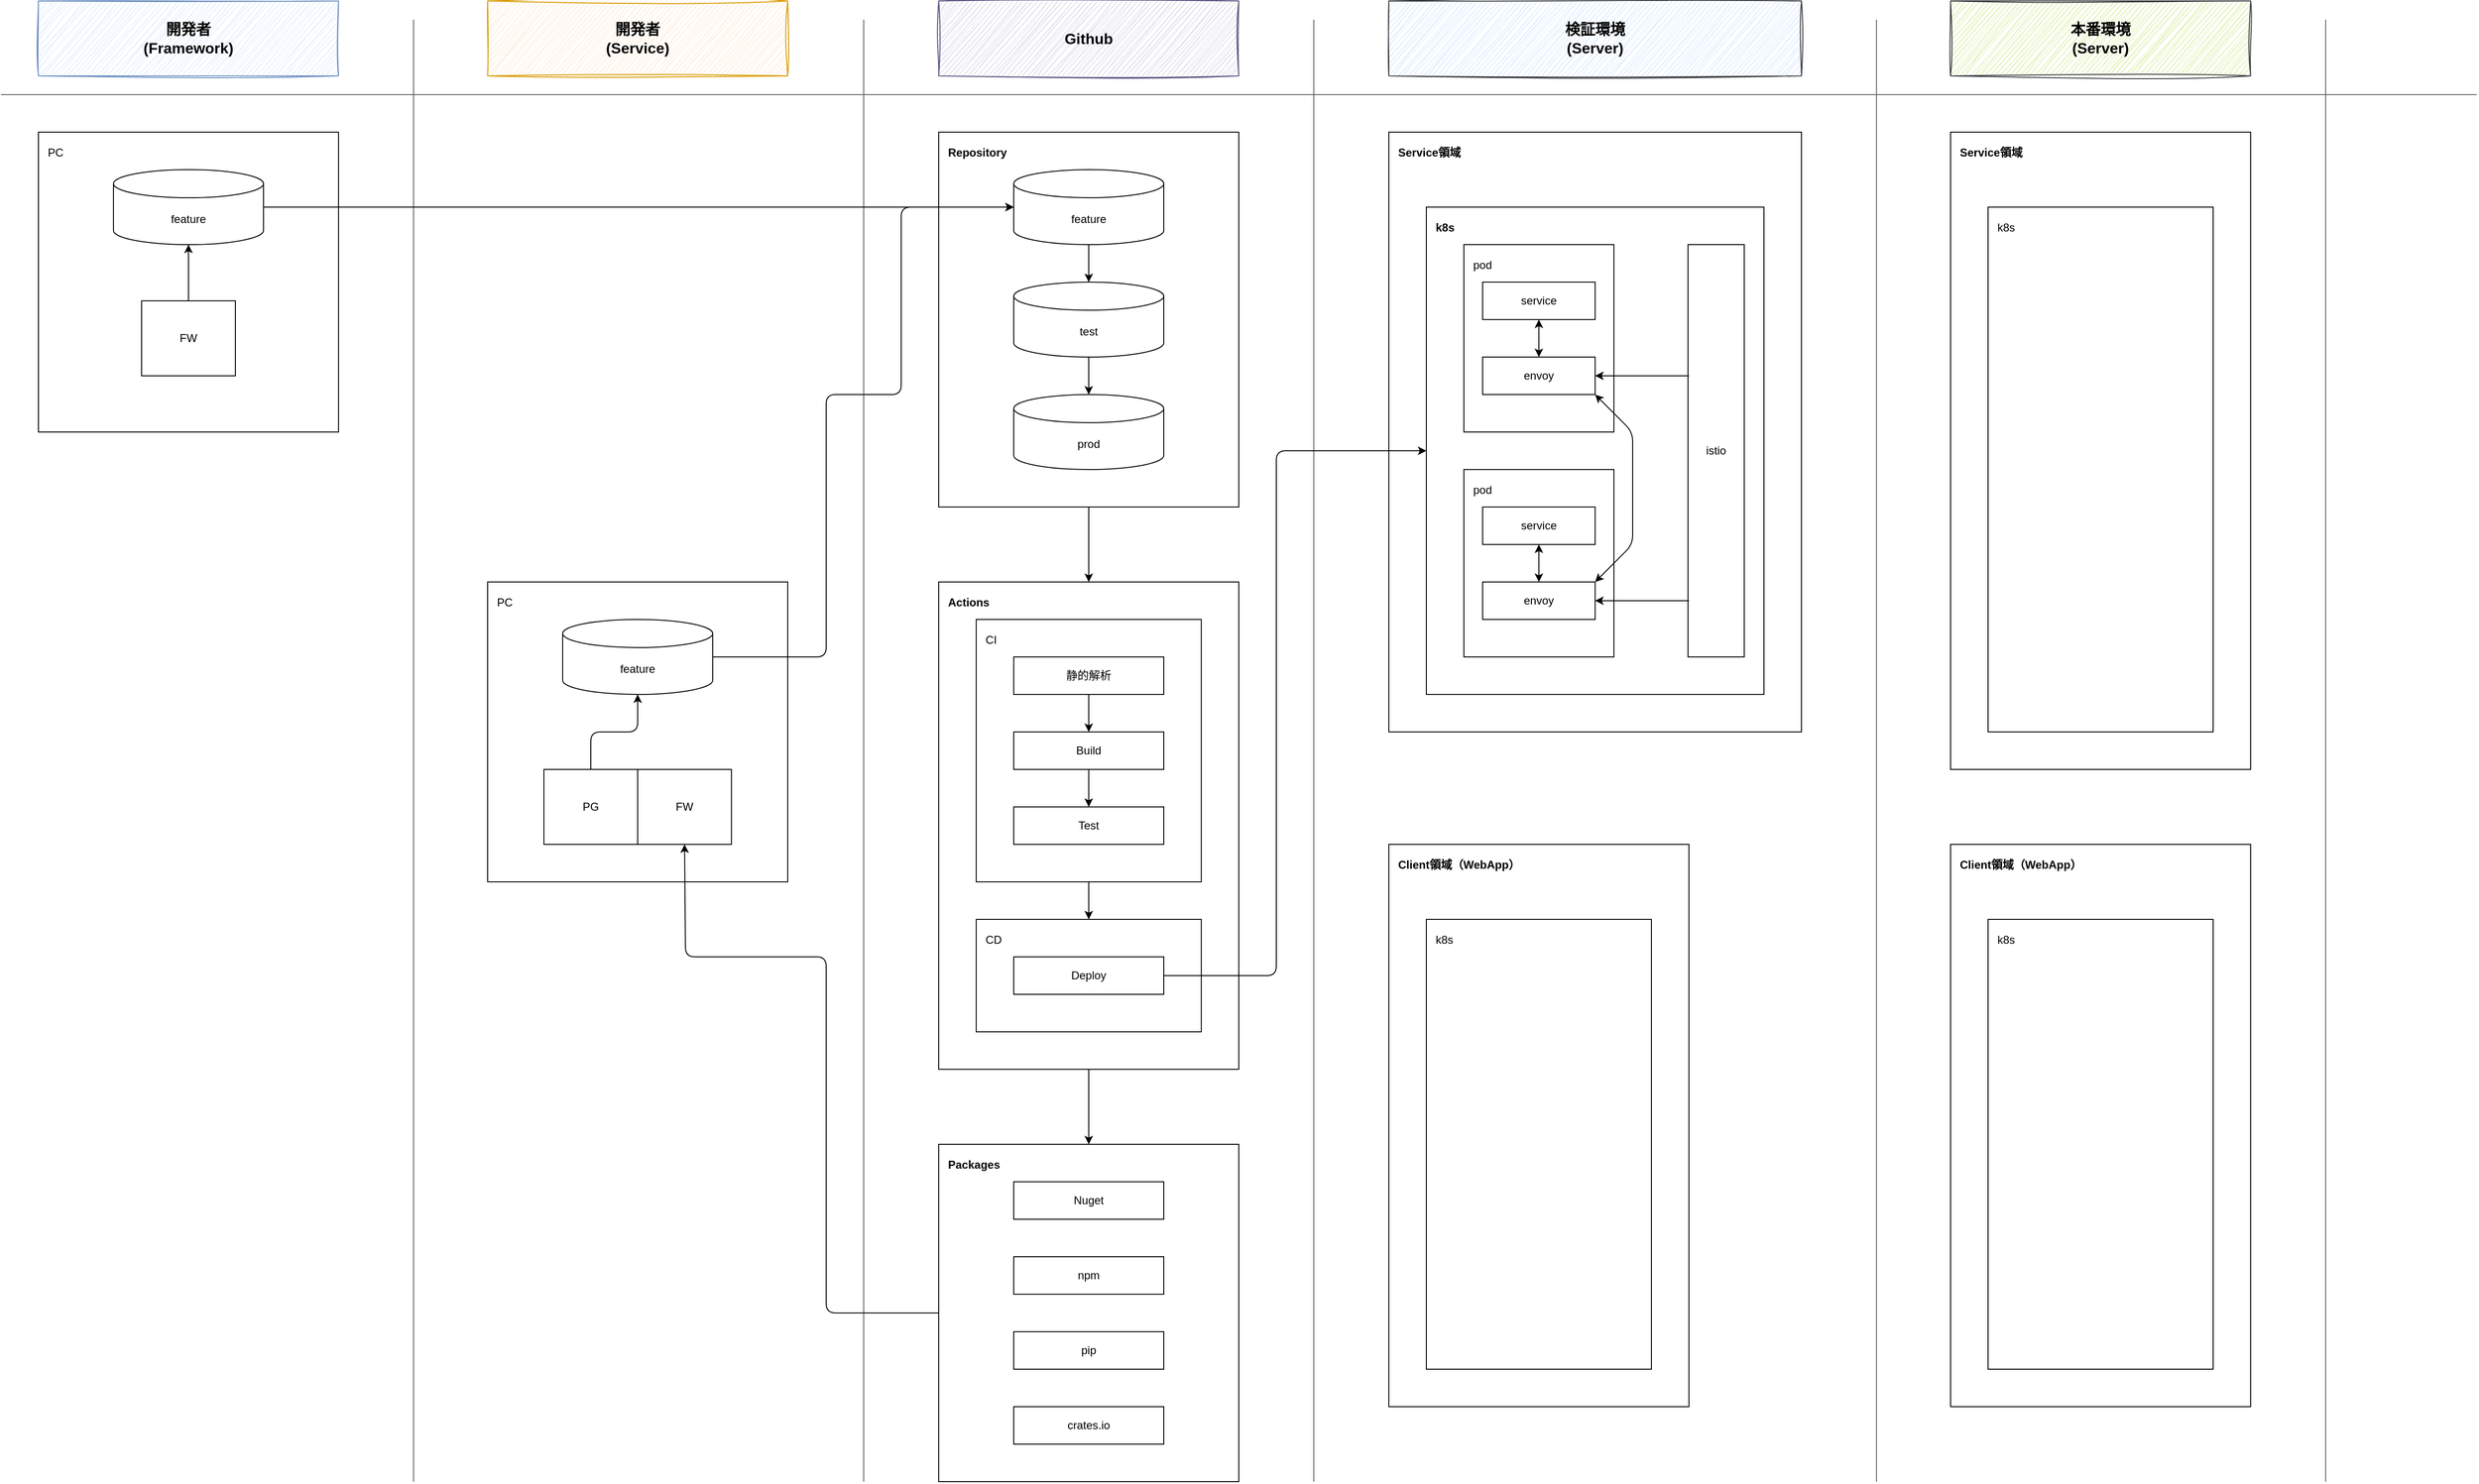 <mxfile>
    <diagram id="om_oi36MF1jIUzn6utDR" name="ページ1">
        <mxGraphModel dx="3760" dy="1361" grid="1" gridSize="10" guides="1" tooltips="1" connect="1" arrows="1" fold="1" page="1" pageScale="1" pageWidth="1200" pageHeight="900" background="#ffffff" math="0" shadow="0">
            <root>
                <mxCell id="0"/>
                <mxCell id="1" parent="0"/>
                <mxCell id="342" value="PC" style="rounded=0;whiteSpace=wrap;html=1;align=left;verticalAlign=top;spacing=10;fillColor=none;" vertex="1" parent="1">
                    <mxGeometry x="39" y="640" width="320" height="320" as="geometry"/>
                </mxCell>
                <mxCell id="140" value="pod" style="rounded=0;whiteSpace=wrap;html=1;align=left;verticalAlign=top;spacing=10;fillColor=none;" parent="1" vertex="1">
                    <mxGeometry x="1080" y="280" width="160" height="200" as="geometry"/>
                </mxCell>
                <mxCell id="80" value="" style="endArrow=none;html=1;fontColor=#CCCCCC;strokeColor=#666666;" parent="1" edge="1">
                    <mxGeometry width="50" height="50" relative="1" as="geometry">
                        <mxPoint x="-480" y="120" as="sourcePoint"/>
                        <mxPoint x="2160" y="120" as="targetPoint"/>
                    </mxGeometry>
                </mxCell>
                <mxCell id="81" value="" style="endArrow=none;html=1;fontColor=#CCCCCC;strokeColor=#666666;" parent="1" edge="1">
                    <mxGeometry width="50" height="50" relative="1" as="geometry">
                        <mxPoint x="440" y="40" as="sourcePoint"/>
                        <mxPoint x="440" y="1600" as="targetPoint"/>
                    </mxGeometry>
                </mxCell>
                <mxCell id="82" value="" style="endArrow=none;html=1;fontColor=#CCCCCC;strokeColor=#666666;" parent="1" edge="1">
                    <mxGeometry width="50" height="50" relative="1" as="geometry">
                        <mxPoint x="920" y="40" as="sourcePoint"/>
                        <mxPoint x="920" y="1600" as="targetPoint"/>
                    </mxGeometry>
                </mxCell>
                <mxCell id="83" value="Github" style="rounded=0;whiteSpace=wrap;html=1;fontStyle=1;labelBackgroundColor=none;sketch=1;curveFitting=1;jiggle=2;fillColor=#d0cee2;strokeColor=#56517e;fontSize=16;" parent="1" vertex="1">
                    <mxGeometry x="520" y="20" width="320" height="80" as="geometry"/>
                </mxCell>
                <mxCell id="84" value="Repository" style="rounded=0;whiteSpace=wrap;html=1;align=left;verticalAlign=top;spacing=10;fillColor=none;fontStyle=1" parent="1" vertex="1">
                    <mxGeometry x="520" y="160" width="320" height="400" as="geometry"/>
                </mxCell>
                <mxCell id="85" value="feature" style="shape=cylinder3;whiteSpace=wrap;html=1;boundedLbl=1;backgroundOutline=1;size=15;" parent="1" vertex="1">
                    <mxGeometry x="600" y="200" width="160" height="80" as="geometry"/>
                </mxCell>
                <mxCell id="86" value="test" style="shape=cylinder3;whiteSpace=wrap;html=1;boundedLbl=1;backgroundOutline=1;size=15;" parent="1" vertex="1">
                    <mxGeometry x="600" y="320" width="160" height="80" as="geometry"/>
                </mxCell>
                <mxCell id="87" value="prod" style="shape=cylinder3;whiteSpace=wrap;html=1;boundedLbl=1;backgroundOutline=1;size=15;" parent="1" vertex="1">
                    <mxGeometry x="600" y="440" width="160" height="80" as="geometry"/>
                </mxCell>
                <mxCell id="88" value="Actions" style="rounded=0;whiteSpace=wrap;html=1;fillColor=none;align=left;verticalAlign=top;spacing=10;fontStyle=1" parent="1" vertex="1">
                    <mxGeometry x="520" y="640" width="320" height="520" as="geometry"/>
                </mxCell>
                <mxCell id="89" value="CI" style="rounded=0;whiteSpace=wrap;html=1;verticalAlign=top;align=left;spacing=10;fillColor=none;" parent="1" vertex="1">
                    <mxGeometry x="560" y="680" width="240" height="280" as="geometry"/>
                </mxCell>
                <mxCell id="91" value="CD" style="rounded=0;whiteSpace=wrap;html=1;verticalAlign=top;align=left;spacing=10;fillColor=none;" parent="1" vertex="1">
                    <mxGeometry x="560" y="1000" width="240" height="120" as="geometry"/>
                </mxCell>
                <mxCell id="93" value="静的解析" style="rounded=0;whiteSpace=wrap;html=1;" parent="1" vertex="1">
                    <mxGeometry x="600" y="720" width="160" height="40" as="geometry"/>
                </mxCell>
                <mxCell id="94" value="Build" style="rounded=0;whiteSpace=wrap;html=1;" parent="1" vertex="1">
                    <mxGeometry x="600" y="800" width="160" height="40" as="geometry"/>
                </mxCell>
                <mxCell id="95" value="Test" style="rounded=0;whiteSpace=wrap;html=1;" parent="1" vertex="1">
                    <mxGeometry x="600" y="880" width="160" height="40" as="geometry"/>
                </mxCell>
                <mxCell id="96" value="Deploy" style="rounded=0;whiteSpace=wrap;html=1;" parent="1" vertex="1">
                    <mxGeometry x="600" y="1040" width="160" height="40" as="geometry"/>
                </mxCell>
                <mxCell id="97" value="" style="endArrow=classic;html=1;entryX=0.5;entryY=0;entryDx=0;entryDy=0;entryPerimeter=0;exitX=0.5;exitY=1;exitDx=0;exitDy=0;exitPerimeter=0;" parent="1" source="85" target="86" edge="1">
                    <mxGeometry width="50" height="50" relative="1" as="geometry">
                        <mxPoint x="990" y="530" as="sourcePoint"/>
                        <mxPoint x="1040" y="480" as="targetPoint"/>
                    </mxGeometry>
                </mxCell>
                <mxCell id="98" value="" style="endArrow=classic;html=1;entryX=0.5;entryY=0;entryDx=0;entryDy=0;entryPerimeter=0;exitX=0.5;exitY=1;exitDx=0;exitDy=0;exitPerimeter=0;" parent="1" source="86" target="87" edge="1">
                    <mxGeometry width="50" height="50" relative="1" as="geometry">
                        <mxPoint x="1040" y="710" as="sourcePoint"/>
                        <mxPoint x="1090" y="660" as="targetPoint"/>
                    </mxGeometry>
                </mxCell>
                <mxCell id="99" value="" style="endArrow=classic;html=1;exitX=0.5;exitY=1;exitDx=0;exitDy=0;entryX=0.5;entryY=0;entryDx=0;entryDy=0;" parent="1" source="84" target="88" edge="1">
                    <mxGeometry width="50" height="50" relative="1" as="geometry">
                        <mxPoint x="1040" y="710" as="sourcePoint"/>
                        <mxPoint x="1090" y="660" as="targetPoint"/>
                    </mxGeometry>
                </mxCell>
                <mxCell id="100" value="" style="endArrow=classic;html=1;exitX=0.5;exitY=1;exitDx=0;exitDy=0;entryX=0.5;entryY=0;entryDx=0;entryDy=0;" parent="1" source="93" target="94" edge="1">
                    <mxGeometry width="50" height="50" relative="1" as="geometry">
                        <mxPoint x="1040" y="710" as="sourcePoint"/>
                        <mxPoint x="1090" y="660" as="targetPoint"/>
                    </mxGeometry>
                </mxCell>
                <mxCell id="101" value="" style="endArrow=classic;html=1;exitX=0.5;exitY=1;exitDx=0;exitDy=0;entryX=0.5;entryY=0;entryDx=0;entryDy=0;" parent="1" source="94" target="95" edge="1">
                    <mxGeometry width="50" height="50" relative="1" as="geometry">
                        <mxPoint x="1040" y="710" as="sourcePoint"/>
                        <mxPoint x="1090" y="660" as="targetPoint"/>
                    </mxGeometry>
                </mxCell>
                <mxCell id="102" value="" style="endArrow=classic;html=1;entryX=0.5;entryY=0;entryDx=0;entryDy=0;exitX=0.5;exitY=1;exitDx=0;exitDy=0;" parent="1" source="89" target="91" edge="1">
                    <mxGeometry width="50" height="50" relative="1" as="geometry">
                        <mxPoint x="1040" y="710" as="sourcePoint"/>
                        <mxPoint x="1090" y="660" as="targetPoint"/>
                    </mxGeometry>
                </mxCell>
                <mxCell id="103" value="Packages" style="rounded=0;whiteSpace=wrap;html=1;fillColor=none;align=left;verticalAlign=top;spacing=10;fontStyle=1" parent="1" vertex="1">
                    <mxGeometry x="520" y="1240" width="320" height="360" as="geometry"/>
                </mxCell>
                <mxCell id="104" value="Nuget" style="rounded=0;whiteSpace=wrap;html=1;" parent="1" vertex="1">
                    <mxGeometry x="600" y="1280" width="160" height="40" as="geometry"/>
                </mxCell>
                <mxCell id="105" value="npm" style="rounded=0;whiteSpace=wrap;html=1;" parent="1" vertex="1">
                    <mxGeometry x="600" y="1360" width="160" height="40" as="geometry"/>
                </mxCell>
                <mxCell id="106" value="pip" style="rounded=0;whiteSpace=wrap;html=1;" parent="1" vertex="1">
                    <mxGeometry x="600" y="1440" width="160" height="40" as="geometry"/>
                </mxCell>
                <mxCell id="107" value="" style="endArrow=classic;html=1;exitX=0.5;exitY=1;exitDx=0;exitDy=0;entryX=0.5;entryY=0;entryDx=0;entryDy=0;" parent="1" source="88" target="103" edge="1">
                    <mxGeometry width="50" height="50" relative="1" as="geometry">
                        <mxPoint x="1040" y="820" as="sourcePoint"/>
                        <mxPoint x="750" y="1220" as="targetPoint"/>
                    </mxGeometry>
                </mxCell>
                <mxCell id="108" value="検証環境&lt;div&gt;(Server)&lt;/div&gt;" style="rounded=0;whiteSpace=wrap;html=1;fontStyle=1;fillColor=#cce5ff;strokeColor=#36393d;sketch=1;curveFitting=1;jiggle=2;fontSize=16;" parent="1" vertex="1">
                    <mxGeometry x="1000" y="20" width="440" height="80" as="geometry"/>
                </mxCell>
                <mxCell id="109" value="" style="endArrow=none;html=1;fontColor=#CCCCCC;strokeColor=#666666;" parent="1" edge="1">
                    <mxGeometry width="50" height="50" relative="1" as="geometry">
                        <mxPoint x="1520" y="40" as="sourcePoint"/>
                        <mxPoint x="1520" y="1600" as="targetPoint"/>
                    </mxGeometry>
                </mxCell>
                <mxCell id="110" value="本番環境&lt;div&gt;(Server)&lt;/div&gt;" style="rounded=0;whiteSpace=wrap;html=1;fontStyle=1;fillColor=#cdeb8b;strokeColor=#36393d;sketch=1;curveFitting=1;jiggle=2;fontSize=16;" parent="1" vertex="1">
                    <mxGeometry x="1599" y="20" width="320" height="80" as="geometry"/>
                </mxCell>
                <mxCell id="111" value="開発者&lt;div&gt;(Service)&lt;/div&gt;" style="rounded=0;whiteSpace=wrap;html=1;fontStyle=1;fillColor=#ffe6cc;strokeColor=#d79b00;sketch=1;curveFitting=1;jiggle=2;fontSize=16;" parent="1" vertex="1">
                    <mxGeometry x="39" y="20" width="320" height="80" as="geometry"/>
                </mxCell>
                <mxCell id="112" value="開発者&lt;div&gt;(Framework)&lt;/div&gt;" style="rounded=0;whiteSpace=wrap;html=1;fontStyle=1;fillColor=#dae8fc;strokeColor=#6c8ebf;gradientColor=none;sketch=1;curveFitting=1;jiggle=2;fontSize=16;" parent="1" vertex="1">
                    <mxGeometry x="-440" y="20" width="320" height="80" as="geometry"/>
                </mxCell>
                <mxCell id="113" value="" style="endArrow=none;html=1;fontColor=#CCCCCC;strokeColor=#666666;" parent="1" edge="1">
                    <mxGeometry width="50" height="50" relative="1" as="geometry">
                        <mxPoint x="-40" y="40" as="sourcePoint"/>
                        <mxPoint x="-40" y="1600" as="targetPoint"/>
                    </mxGeometry>
                </mxCell>
                <mxCell id="114" value="Service領域" style="rounded=0;whiteSpace=wrap;html=1;align=left;verticalAlign=top;spacing=10;fillColor=none;fontStyle=1" parent="1" vertex="1">
                    <mxGeometry x="1000" y="160" width="440" height="640" as="geometry"/>
                </mxCell>
                <mxCell id="115" value="Client領域（WebApp）" style="rounded=0;whiteSpace=wrap;html=1;align=left;verticalAlign=top;spacing=10;fillColor=none;fontStyle=1" parent="1" vertex="1">
                    <mxGeometry x="1000" y="920" width="320" height="600" as="geometry"/>
                </mxCell>
                <mxCell id="116" value="Service領域" style="rounded=0;whiteSpace=wrap;html=1;align=left;verticalAlign=top;spacing=10;fillColor=none;fontStyle=1" parent="1" vertex="1">
                    <mxGeometry x="1599" y="160" width="320" height="680" as="geometry"/>
                </mxCell>
                <mxCell id="117" value="Client領域（WebApp）" style="rounded=0;whiteSpace=wrap;html=1;align=left;verticalAlign=top;spacing=10;fillColor=none;fontStyle=1" parent="1" vertex="1">
                    <mxGeometry x="1599" y="920" width="320" height="600" as="geometry"/>
                </mxCell>
                <mxCell id="118" value="k8s" style="rounded=0;whiteSpace=wrap;html=1;align=left;verticalAlign=top;spacing=10;fillColor=none;fontStyle=1" parent="1" vertex="1">
                    <mxGeometry x="1040" y="240" width="360" height="520" as="geometry"/>
                </mxCell>
                <mxCell id="119" value="k8s" style="rounded=0;whiteSpace=wrap;html=1;align=left;verticalAlign=top;spacing=10;fillColor=none;" parent="1" vertex="1">
                    <mxGeometry x="1639" y="240" width="240" height="560" as="geometry"/>
                </mxCell>
                <mxCell id="120" value="k8s" style="rounded=0;whiteSpace=wrap;html=1;align=left;verticalAlign=top;spacing=10;fillColor=none;" parent="1" vertex="1">
                    <mxGeometry x="1040" y="1000" width="240" height="480" as="geometry"/>
                </mxCell>
                <mxCell id="121" value="k8s" style="rounded=0;whiteSpace=wrap;html=1;align=left;verticalAlign=top;spacing=10;fillColor=none;" parent="1" vertex="1">
                    <mxGeometry x="1639" y="1000" width="240" height="480" as="geometry"/>
                </mxCell>
                <mxCell id="122" value="" style="endArrow=none;html=1;fontColor=#CCCCCC;strokeColor=#666666;" parent="1" edge="1">
                    <mxGeometry width="50" height="50" relative="1" as="geometry">
                        <mxPoint x="1999" y="40" as="sourcePoint"/>
                        <mxPoint x="1999" y="1600" as="targetPoint"/>
                    </mxGeometry>
                </mxCell>
                <mxCell id="125" value="istio" style="rounded=0;whiteSpace=wrap;html=1;align=center;verticalAlign=middle;spacing=10;fillColor=none;" parent="1" vertex="1">
                    <mxGeometry x="1319" y="280" width="60" height="440" as="geometry"/>
                </mxCell>
                <mxCell id="132" value="service" style="rounded=0;whiteSpace=wrap;html=1;" parent="1" vertex="1">
                    <mxGeometry x="1100" y="320" width="120" height="40" as="geometry"/>
                </mxCell>
                <mxCell id="133" value="envoy" style="rounded=0;whiteSpace=wrap;html=1;" parent="1" vertex="1">
                    <mxGeometry x="1100" y="400" width="120" height="40" as="geometry"/>
                </mxCell>
                <mxCell id="139" value="crates.io" style="rounded=0;whiteSpace=wrap;html=1;" parent="1" vertex="1">
                    <mxGeometry x="600" y="1520" width="160" height="40" as="geometry"/>
                </mxCell>
                <mxCell id="141" value="pod" style="rounded=0;whiteSpace=wrap;html=1;align=left;verticalAlign=top;spacing=10;fillColor=none;" parent="1" vertex="1">
                    <mxGeometry x="1080" y="520" width="160" height="200" as="geometry"/>
                </mxCell>
                <mxCell id="142" value="service" style="rounded=0;whiteSpace=wrap;html=1;" parent="1" vertex="1">
                    <mxGeometry x="1100" y="560" width="120" height="40" as="geometry"/>
                </mxCell>
                <mxCell id="143" value="envoy" style="rounded=0;whiteSpace=wrap;html=1;" parent="1" vertex="1">
                    <mxGeometry x="1100" y="640" width="120" height="40" as="geometry"/>
                </mxCell>
                <mxCell id="148" value="" style="endArrow=classic;html=1;entryX=0;entryY=0.5;entryDx=0;entryDy=0;exitX=1;exitY=0.5;exitDx=0;exitDy=0;" parent="1" source="96" target="118" edge="1">
                    <mxGeometry width="50" height="50" relative="1" as="geometry">
                        <mxPoint x="690" y="810" as="sourcePoint"/>
                        <mxPoint x="740" y="760" as="targetPoint"/>
                        <Array as="points">
                            <mxPoint x="880" y="1060"/>
                            <mxPoint x="880" y="500"/>
                        </Array>
                    </mxGeometry>
                </mxCell>
                <mxCell id="149" value="" style="endArrow=classic;startArrow=classic;html=1;entryX=0.5;entryY=1;entryDx=0;entryDy=0;exitX=0.5;exitY=0;exitDx=0;exitDy=0;" parent="1" source="133" target="132" edge="1">
                    <mxGeometry width="50" height="50" relative="1" as="geometry">
                        <mxPoint x="770" y="700" as="sourcePoint"/>
                        <mxPoint x="820" y="650" as="targetPoint"/>
                    </mxGeometry>
                </mxCell>
                <mxCell id="150" value="" style="endArrow=classic;startArrow=classic;html=1;entryX=0.5;entryY=1;entryDx=0;entryDy=0;exitX=0.5;exitY=0;exitDx=0;exitDy=0;" parent="1" source="143" target="142" edge="1">
                    <mxGeometry width="50" height="50" relative="1" as="geometry">
                        <mxPoint x="770" y="700" as="sourcePoint"/>
                        <mxPoint x="820" y="650" as="targetPoint"/>
                    </mxGeometry>
                </mxCell>
                <mxCell id="152" value="" style="endArrow=classic;html=1;entryX=1;entryY=0.5;entryDx=0;entryDy=0;" parent="1" edge="1" target="133">
                    <mxGeometry width="50" height="50" relative="1" as="geometry">
                        <mxPoint x="1320" y="420" as="sourcePoint"/>
                        <mxPoint x="1320" y="660" as="targetPoint"/>
                    </mxGeometry>
                </mxCell>
                <mxCell id="153" value="" style="endArrow=classic;startArrow=classic;html=1;entryX=1;entryY=1;entryDx=0;entryDy=0;exitX=1;exitY=0;exitDx=0;exitDy=0;" parent="1" source="143" target="133" edge="1">
                    <mxGeometry width="50" height="50" relative="1" as="geometry">
                        <mxPoint x="830" y="520" as="sourcePoint"/>
                        <mxPoint x="880" y="470" as="targetPoint"/>
                        <Array as="points">
                            <mxPoint x="1260" y="600"/>
                            <mxPoint x="1260" y="480"/>
                        </Array>
                    </mxGeometry>
                </mxCell>
                <mxCell id="340" value="" style="endArrow=classic;html=1;entryX=1;entryY=0.5;entryDx=0;entryDy=0;" edge="1" parent="1" target="143">
                    <mxGeometry width="50" height="50" relative="1" as="geometry">
                        <mxPoint x="1320" y="660" as="sourcePoint"/>
                        <mxPoint x="1230" y="430" as="targetPoint"/>
                    </mxGeometry>
                </mxCell>
                <mxCell id="341" value="feature" style="shape=cylinder3;whiteSpace=wrap;html=1;boundedLbl=1;backgroundOutline=1;size=15;" vertex="1" parent="1">
                    <mxGeometry x="119" y="680" width="160" height="80" as="geometry"/>
                </mxCell>
                <mxCell id="343" value="PG" style="rounded=0;whiteSpace=wrap;html=1;" vertex="1" parent="1">
                    <mxGeometry x="99" y="840" width="100" height="80" as="geometry"/>
                </mxCell>
                <mxCell id="344" value="FW" style="rounded=0;whiteSpace=wrap;html=1;" vertex="1" parent="1">
                    <mxGeometry x="199" y="840" width="100" height="80" as="geometry"/>
                </mxCell>
                <mxCell id="346" value="" style="endArrow=classic;html=1;entryX=0.5;entryY=1;entryDx=0;entryDy=0;entryPerimeter=0;exitX=0.5;exitY=0;exitDx=0;exitDy=0;" edge="1" parent="1" source="343" target="341">
                    <mxGeometry width="50" height="50" relative="1" as="geometry">
                        <mxPoint x="919" y="1060" as="sourcePoint"/>
                        <mxPoint x="969" y="1010" as="targetPoint"/>
                        <Array as="points">
                            <mxPoint x="149" y="800"/>
                            <mxPoint x="199" y="800"/>
                        </Array>
                    </mxGeometry>
                </mxCell>
                <mxCell id="347" value="" style="endArrow=classic;html=1;exitX=1;exitY=0.5;exitDx=0;exitDy=0;exitPerimeter=0;entryX=0;entryY=0.5;entryDx=0;entryDy=0;entryPerimeter=0;" edge="1" parent="1" source="341" target="85">
                    <mxGeometry width="50" height="50" relative="1" as="geometry">
                        <mxPoint x="919" y="580" as="sourcePoint"/>
                        <mxPoint x="969" y="530" as="targetPoint"/>
                        <Array as="points">
                            <mxPoint x="400" y="720"/>
                            <mxPoint x="400" y="440"/>
                            <mxPoint x="480" y="440"/>
                            <mxPoint x="480" y="240"/>
                        </Array>
                    </mxGeometry>
                </mxCell>
                <mxCell id="348" value="" style="endArrow=classic;html=1;entryX=0.5;entryY=1;entryDx=0;entryDy=0;exitX=0;exitY=0.5;exitDx=0;exitDy=0;" edge="1" parent="1" source="103" target="344">
                    <mxGeometry width="50" height="50" relative="1" as="geometry">
                        <mxPoint x="610" y="1020" as="sourcePoint"/>
                        <mxPoint x="660" y="970" as="targetPoint"/>
                        <Array as="points">
                            <mxPoint x="400" y="1420"/>
                            <mxPoint x="400" y="1040"/>
                            <mxPoint x="250" y="1040"/>
                        </Array>
                    </mxGeometry>
                </mxCell>
                <mxCell id="349" value="PC" style="rounded=0;whiteSpace=wrap;html=1;align=left;verticalAlign=top;spacing=10;fillColor=none;" vertex="1" parent="1">
                    <mxGeometry x="-440" y="160" width="320" height="320" as="geometry"/>
                </mxCell>
                <mxCell id="350" value="feature" style="shape=cylinder3;whiteSpace=wrap;html=1;boundedLbl=1;backgroundOutline=1;size=15;" vertex="1" parent="1">
                    <mxGeometry x="-360" y="200" width="160" height="80" as="geometry"/>
                </mxCell>
                <mxCell id="351" value="FW" style="rounded=0;whiteSpace=wrap;html=1;" vertex="1" parent="1">
                    <mxGeometry x="-330" y="340" width="100" height="80" as="geometry"/>
                </mxCell>
                <mxCell id="352" value="" style="endArrow=classic;html=1;entryX=0.5;entryY=1;entryDx=0;entryDy=0;entryPerimeter=0;exitX=0.5;exitY=0;exitDx=0;exitDy=0;" edge="1" parent="1" source="351" target="350">
                    <mxGeometry width="50" height="50" relative="1" as="geometry">
                        <mxPoint x="610" y="660" as="sourcePoint"/>
                        <mxPoint x="660" y="610" as="targetPoint"/>
                    </mxGeometry>
                </mxCell>
                <mxCell id="353" value="" style="endArrow=classic;html=1;exitX=1;exitY=0.5;exitDx=0;exitDy=0;exitPerimeter=0;entryX=0;entryY=0.5;entryDx=0;entryDy=0;entryPerimeter=0;" edge="1" parent="1" source="350" target="85">
                    <mxGeometry width="50" height="50" relative="1" as="geometry">
                        <mxPoint x="610" y="660" as="sourcePoint"/>
                        <mxPoint x="660" y="610" as="targetPoint"/>
                    </mxGeometry>
                </mxCell>
            </root>
        </mxGraphModel>
    </diagram>
</mxfile>